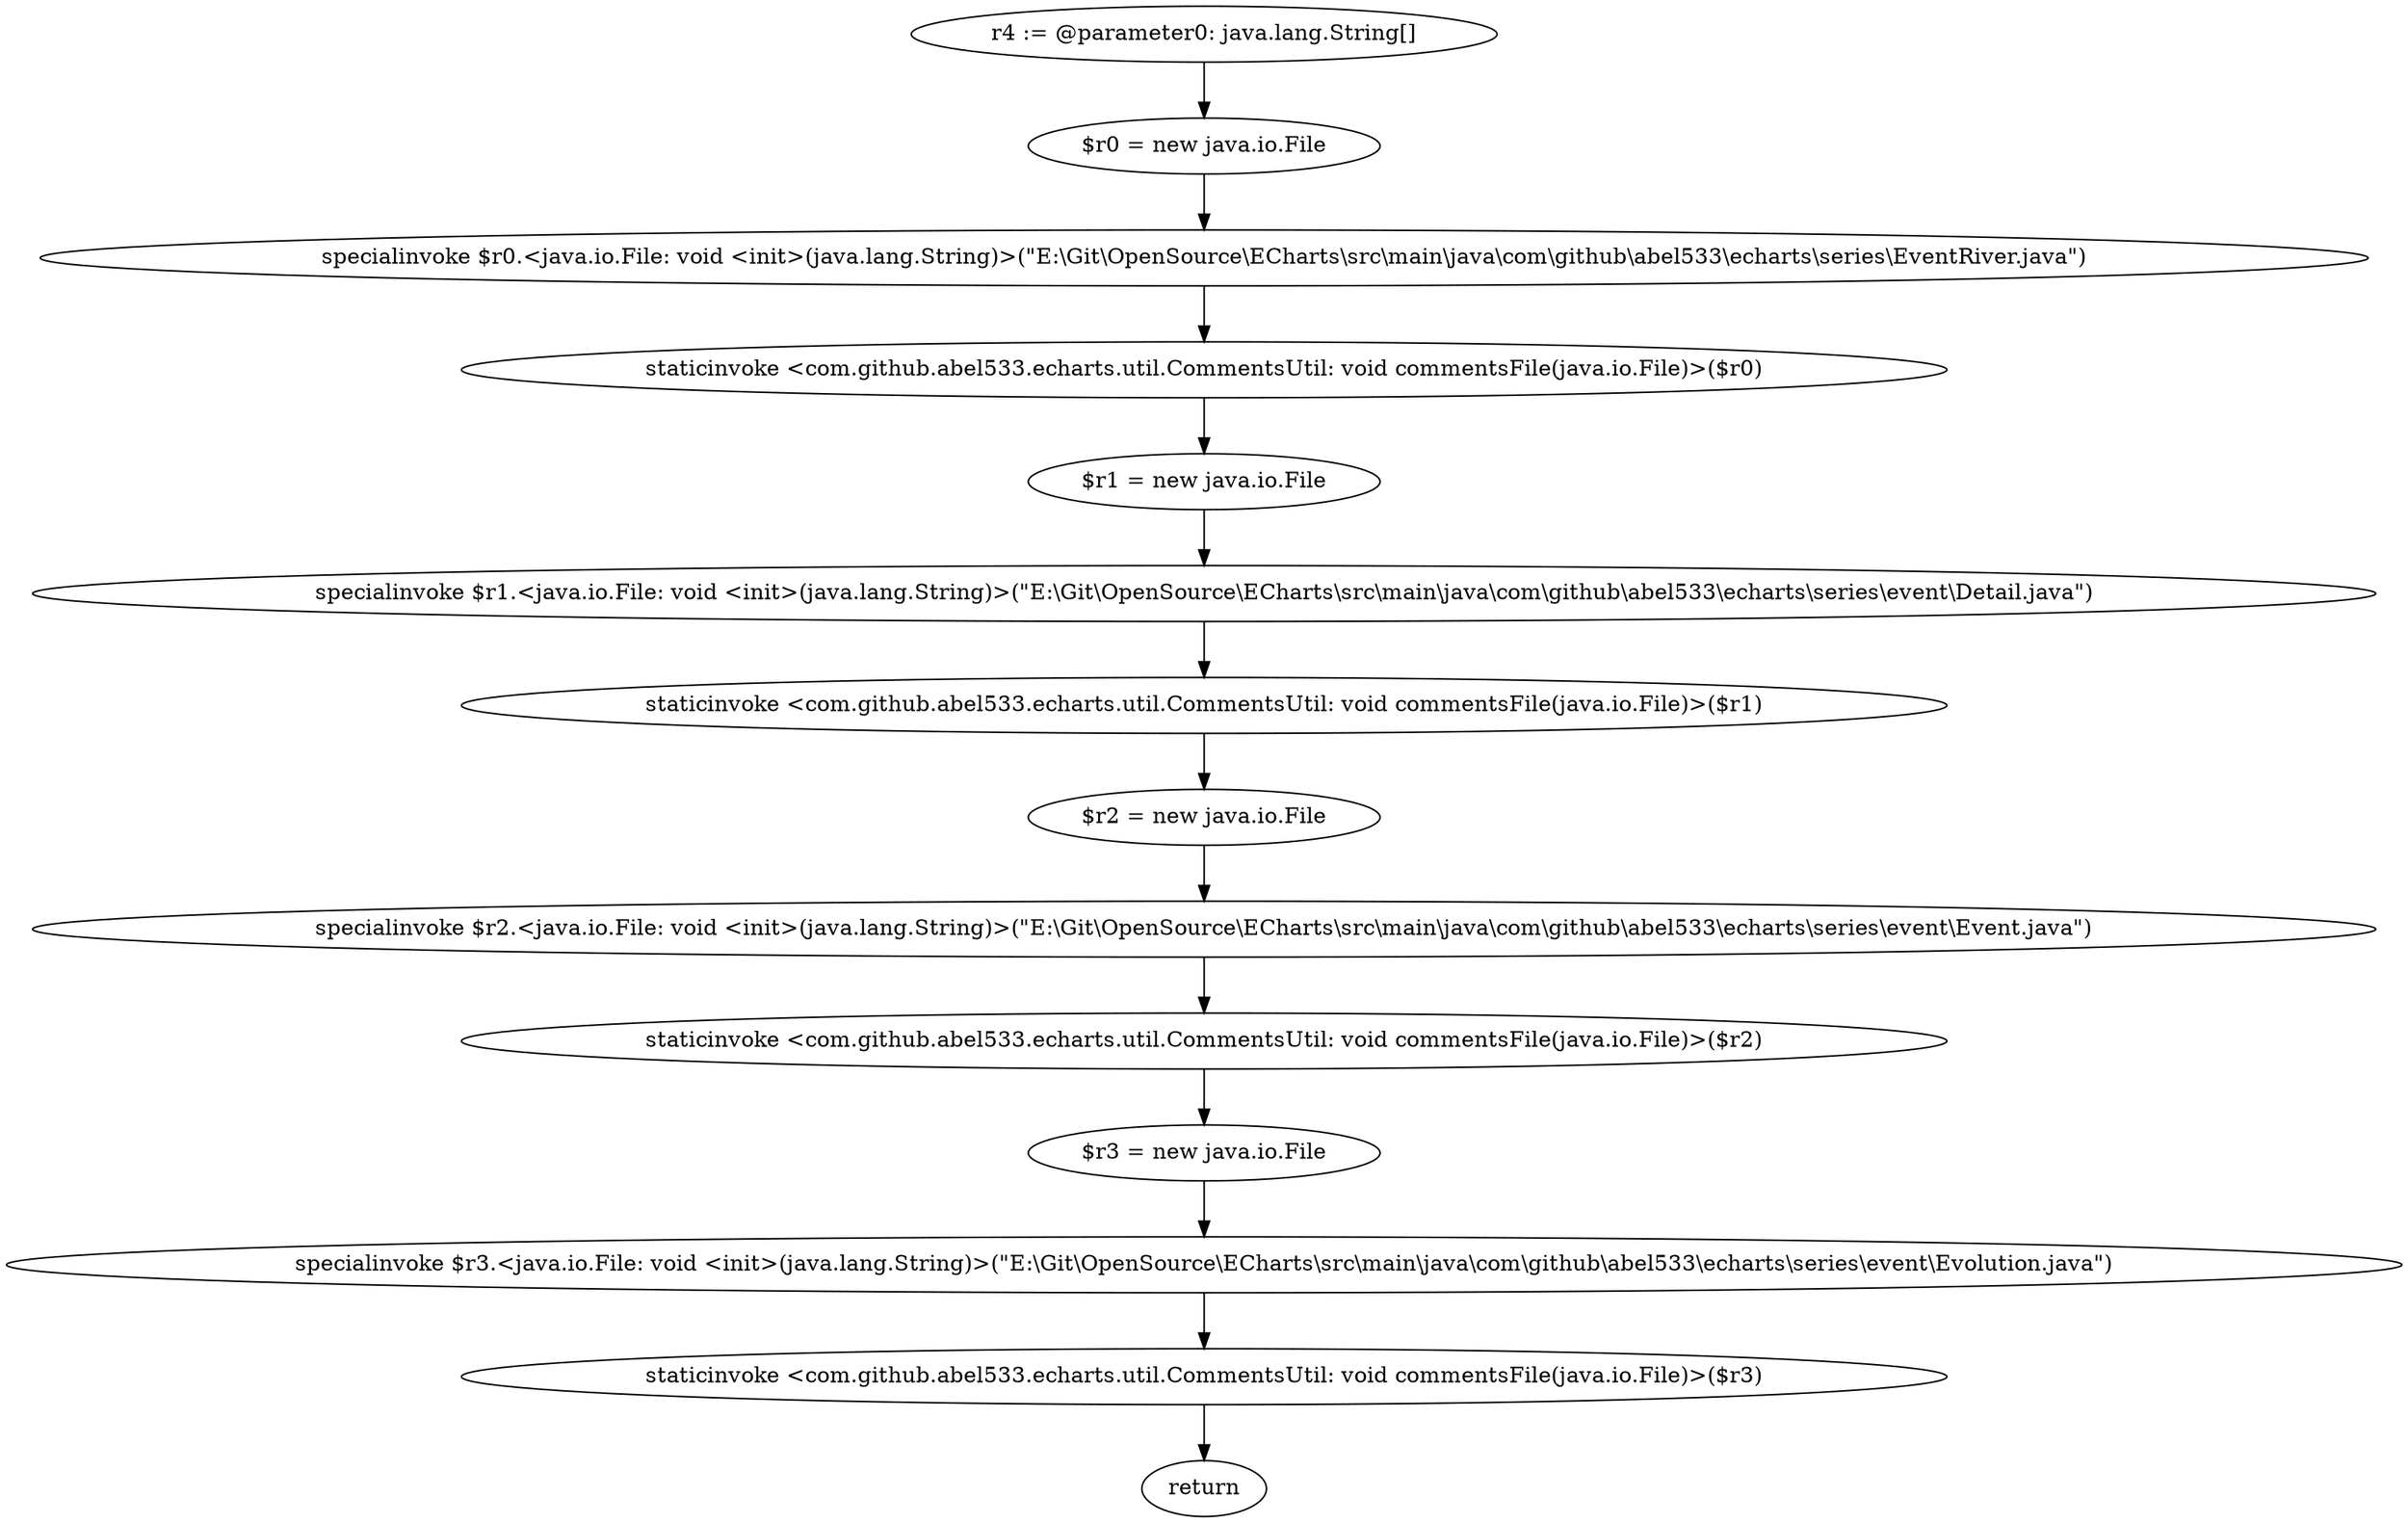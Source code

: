 digraph "unitGraph" {
    "r4 := @parameter0: java.lang.String[]"
    "$r0 = new java.io.File"
    "specialinvoke $r0.<java.io.File: void <init>(java.lang.String)>(\"E:\\Git\\OpenSource\\ECharts\\src\\main\\java\\com\\github\\abel533\\echarts\\series\\EventRiver.java\")"
    "staticinvoke <com.github.abel533.echarts.util.CommentsUtil: void commentsFile(java.io.File)>($r0)"
    "$r1 = new java.io.File"
    "specialinvoke $r1.<java.io.File: void <init>(java.lang.String)>(\"E:\\Git\\OpenSource\\ECharts\\src\\main\\java\\com\\github\\abel533\\echarts\\series\\event\\Detail.java\")"
    "staticinvoke <com.github.abel533.echarts.util.CommentsUtil: void commentsFile(java.io.File)>($r1)"
    "$r2 = new java.io.File"
    "specialinvoke $r2.<java.io.File: void <init>(java.lang.String)>(\"E:\\Git\\OpenSource\\ECharts\\src\\main\\java\\com\\github\\abel533\\echarts\\series\\event\\Event.java\")"
    "staticinvoke <com.github.abel533.echarts.util.CommentsUtil: void commentsFile(java.io.File)>($r2)"
    "$r3 = new java.io.File"
    "specialinvoke $r3.<java.io.File: void <init>(java.lang.String)>(\"E:\\Git\\OpenSource\\ECharts\\src\\main\\java\\com\\github\\abel533\\echarts\\series\\event\\Evolution.java\")"
    "staticinvoke <com.github.abel533.echarts.util.CommentsUtil: void commentsFile(java.io.File)>($r3)"
    "return"
    "r4 := @parameter0: java.lang.String[]"->"$r0 = new java.io.File";
    "$r0 = new java.io.File"->"specialinvoke $r0.<java.io.File: void <init>(java.lang.String)>(\"E:\\Git\\OpenSource\\ECharts\\src\\main\\java\\com\\github\\abel533\\echarts\\series\\EventRiver.java\")";
    "specialinvoke $r0.<java.io.File: void <init>(java.lang.String)>(\"E:\\Git\\OpenSource\\ECharts\\src\\main\\java\\com\\github\\abel533\\echarts\\series\\EventRiver.java\")"->"staticinvoke <com.github.abel533.echarts.util.CommentsUtil: void commentsFile(java.io.File)>($r0)";
    "staticinvoke <com.github.abel533.echarts.util.CommentsUtil: void commentsFile(java.io.File)>($r0)"->"$r1 = new java.io.File";
    "$r1 = new java.io.File"->"specialinvoke $r1.<java.io.File: void <init>(java.lang.String)>(\"E:\\Git\\OpenSource\\ECharts\\src\\main\\java\\com\\github\\abel533\\echarts\\series\\event\\Detail.java\")";
    "specialinvoke $r1.<java.io.File: void <init>(java.lang.String)>(\"E:\\Git\\OpenSource\\ECharts\\src\\main\\java\\com\\github\\abel533\\echarts\\series\\event\\Detail.java\")"->"staticinvoke <com.github.abel533.echarts.util.CommentsUtil: void commentsFile(java.io.File)>($r1)";
    "staticinvoke <com.github.abel533.echarts.util.CommentsUtil: void commentsFile(java.io.File)>($r1)"->"$r2 = new java.io.File";
    "$r2 = new java.io.File"->"specialinvoke $r2.<java.io.File: void <init>(java.lang.String)>(\"E:\\Git\\OpenSource\\ECharts\\src\\main\\java\\com\\github\\abel533\\echarts\\series\\event\\Event.java\")";
    "specialinvoke $r2.<java.io.File: void <init>(java.lang.String)>(\"E:\\Git\\OpenSource\\ECharts\\src\\main\\java\\com\\github\\abel533\\echarts\\series\\event\\Event.java\")"->"staticinvoke <com.github.abel533.echarts.util.CommentsUtil: void commentsFile(java.io.File)>($r2)";
    "staticinvoke <com.github.abel533.echarts.util.CommentsUtil: void commentsFile(java.io.File)>($r2)"->"$r3 = new java.io.File";
    "$r3 = new java.io.File"->"specialinvoke $r3.<java.io.File: void <init>(java.lang.String)>(\"E:\\Git\\OpenSource\\ECharts\\src\\main\\java\\com\\github\\abel533\\echarts\\series\\event\\Evolution.java\")";
    "specialinvoke $r3.<java.io.File: void <init>(java.lang.String)>(\"E:\\Git\\OpenSource\\ECharts\\src\\main\\java\\com\\github\\abel533\\echarts\\series\\event\\Evolution.java\")"->"staticinvoke <com.github.abel533.echarts.util.CommentsUtil: void commentsFile(java.io.File)>($r3)";
    "staticinvoke <com.github.abel533.echarts.util.CommentsUtil: void commentsFile(java.io.File)>($r3)"->"return";
}

